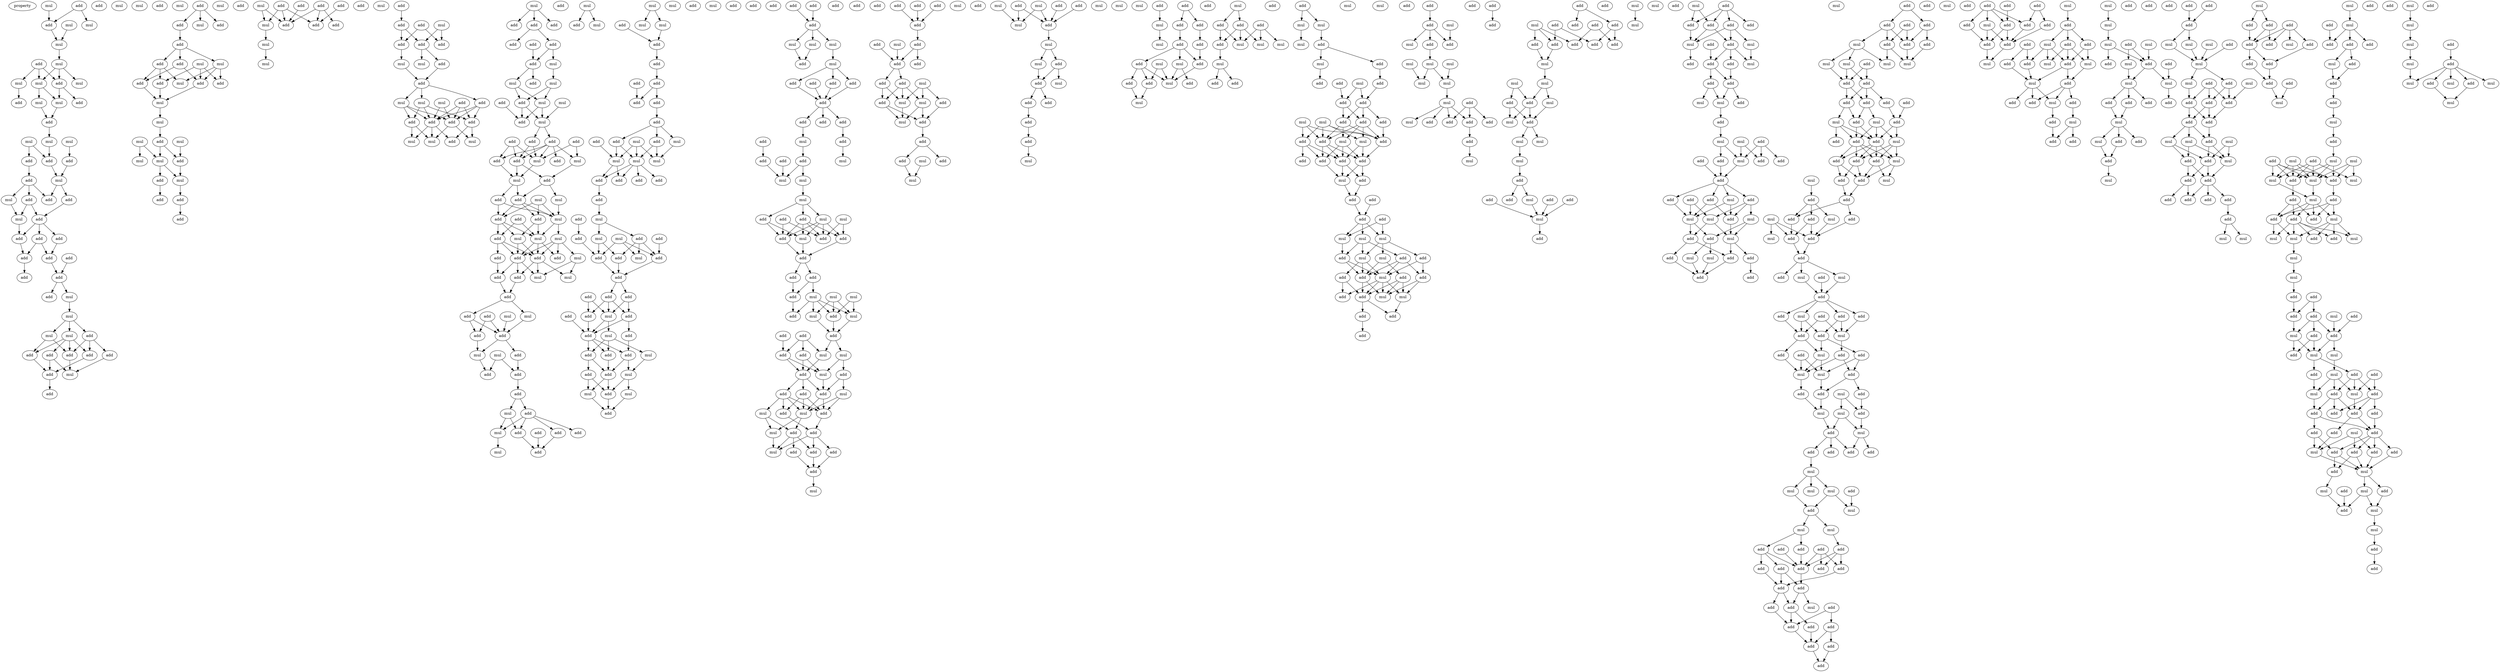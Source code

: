 digraph {
    node [fontcolor=black]
    property [mul=2,lf=1.6]
    0 [ label = add ];
    1 [ label = add ];
    2 [ label = mul ];
    3 [ label = add ];
    4 [ label = mul ];
    5 [ label = mul ];
    6 [ label = mul ];
    7 [ label = mul ];
    8 [ label = add ];
    9 [ label = mul ];
    10 [ label = mul ];
    11 [ label = add ];
    12 [ label = mul ];
    13 [ label = mul ];
    14 [ label = mul ];
    15 [ label = mul ];
    16 [ label = add ];
    17 [ label = add ];
    18 [ label = add ];
    19 [ label = mul ];
    20 [ label = mul ];
    21 [ label = mul ];
    22 [ label = add ];
    23 [ label = add ];
    24 [ label = add ];
    25 [ label = mul ];
    26 [ label = add ];
    27 [ label = add ];
    28 [ label = add ];
    29 [ label = mul ];
    30 [ label = add ];
    31 [ label = add ];
    32 [ label = mul ];
    33 [ label = add ];
    34 [ label = mul ];
    35 [ label = add ];
    36 [ label = add ];
    37 [ label = add ];
    38 [ label = add ];
    39 [ label = add ];
    40 [ label = add ];
    41 [ label = add ];
    42 [ label = add ];
    43 [ label = mul ];
    44 [ label = add ];
    45 [ label = mul ];
    46 [ label = mul ];
    47 [ label = add ];
    48 [ label = mul ];
    49 [ label = add ];
    50 [ label = add ];
    51 [ label = add ];
    52 [ label = add ];
    53 [ label = add ];
    54 [ label = mul ];
    55 [ label = add ];
    56 [ label = add ];
    57 [ label = mul ];
    58 [ label = add ];
    59 [ label = add ];
    60 [ label = mul ];
    61 [ label = mul ];
    62 [ label = add ];
    63 [ label = add ];
    64 [ label = mul ];
    65 [ label = add ];
    66 [ label = mul ];
    67 [ label = add ];
    68 [ label = add ];
    69 [ label = add ];
    70 [ label = add ];
    71 [ label = add ];
    72 [ label = mul ];
    73 [ label = mul ];
    74 [ label = mul ];
    75 [ label = mul ];
    76 [ label = add ];
    77 [ label = mul ];
    78 [ label = mul ];
    79 [ label = mul ];
    80 [ label = add ];
    81 [ label = mul ];
    82 [ label = add ];
    83 [ label = add ];
    84 [ label = add ];
    85 [ label = add ];
    86 [ label = add ];
    87 [ label = add ];
    88 [ label = add ];
    89 [ label = mul ];
    90 [ label = add ];
    91 [ label = add ];
    92 [ label = add ];
    93 [ label = add ];
    94 [ label = add ];
    95 [ label = mul ];
    96 [ label = add ];
    97 [ label = mul ];
    98 [ label = mul ];
    99 [ label = mul ];
    100 [ label = add ];
    101 [ label = add ];
    102 [ label = add ];
    103 [ label = mul ];
    104 [ label = add ];
    105 [ label = add ];
    106 [ label = add ];
    107 [ label = mul ];
    108 [ label = add ];
    109 [ label = mul ];
    110 [ label = add ];
    111 [ label = mul ];
    112 [ label = add ];
    113 [ label = add ];
    114 [ label = mul ];
    115 [ label = mul ];
    116 [ label = add ];
    117 [ label = add ];
    118 [ label = add ];
    119 [ label = add ];
    120 [ label = mul ];
    121 [ label = mul ];
    122 [ label = mul ];
    123 [ label = add ];
    124 [ label = mul ];
    125 [ label = add ];
    126 [ label = add ];
    127 [ label = add ];
    128 [ label = add ];
    129 [ label = add ];
    130 [ label = add ];
    131 [ label = add ];
    132 [ label = mul ];
    133 [ label = add ];
    134 [ label = add ];
    135 [ label = mul ];
    136 [ label = mul ];
    137 [ label = add ];
    138 [ label = mul ];
    139 [ label = mul ];
    140 [ label = add ];
    141 [ label = add ];
    142 [ label = mul ];
    143 [ label = add ];
    144 [ label = add ];
    145 [ label = add ];
    146 [ label = add ];
    147 [ label = mul ];
    148 [ label = mul ];
    149 [ label = add ];
    150 [ label = add ];
    151 [ label = add ];
    152 [ label = mul ];
    153 [ label = add ];
    154 [ label = add ];
    155 [ label = mul ];
    156 [ label = add ];
    157 [ label = mul ];
    158 [ label = add ];
    159 [ label = add ];
    160 [ label = mul ];
    161 [ label = add ];
    162 [ label = mul ];
    163 [ label = add ];
    164 [ label = mul ];
    165 [ label = mul ];
    166 [ label = add ];
    167 [ label = add ];
    168 [ label = add ];
    169 [ label = mul ];
    170 [ label = add ];
    171 [ label = add ];
    172 [ label = mul ];
    173 [ label = add ];
    174 [ label = mul ];
    175 [ label = add ];
    176 [ label = mul ];
    177 [ label = mul ];
    178 [ label = add ];
    179 [ label = add ];
    180 [ label = add ];
    181 [ label = add ];
    182 [ label = mul ];
    183 [ label = add ];
    184 [ label = mul ];
    185 [ label = mul ];
    186 [ label = add ];
    187 [ label = add ];
    188 [ label = add ];
    189 [ label = mul ];
    190 [ label = add ];
    191 [ label = mul ];
    192 [ label = add ];
    193 [ label = add ];
    194 [ label = mul ];
    195 [ label = add ];
    196 [ label = add ];
    197 [ label = add ];
    198 [ label = mul ];
    199 [ label = add ];
    200 [ label = mul ];
    201 [ label = mul ];
    202 [ label = mul ];
    203 [ label = mul ];
    204 [ label = add ];
    205 [ label = add ];
    206 [ label = add ];
    207 [ label = add ];
    208 [ label = add ];
    209 [ label = add ];
    210 [ label = add ];
    211 [ label = add ];
    212 [ label = add ];
    213 [ label = mul ];
    214 [ label = add ];
    215 [ label = add ];
    216 [ label = add ];
    217 [ label = mul ];
    218 [ label = mul ];
    219 [ label = mul ];
    220 [ label = mul ];
    221 [ label = add ];
    222 [ label = add ];
    223 [ label = add ];
    224 [ label = add ];
    225 [ label = add ];
    226 [ label = add ];
    227 [ label = mul ];
    228 [ label = mul ];
    229 [ label = mul ];
    230 [ label = add ];
    231 [ label = add ];
    232 [ label = add ];
    233 [ label = add ];
    234 [ label = add ];
    235 [ label = add ];
    236 [ label = mul ];
    237 [ label = add ];
    238 [ label = add ];
    239 [ label = mul ];
    240 [ label = add ];
    241 [ label = add ];
    242 [ label = add ];
    243 [ label = add ];
    244 [ label = mul ];
    245 [ label = add ];
    246 [ label = mul ];
    247 [ label = add ];
    248 [ label = add ];
    249 [ label = add ];
    250 [ label = mul ];
    251 [ label = add ];
    252 [ label = add ];
    253 [ label = add ];
    254 [ label = add ];
    255 [ label = mul ];
    256 [ label = add ];
    257 [ label = mul ];
    258 [ label = mul ];
    259 [ label = add ];
    260 [ label = add ];
    261 [ label = add ];
    262 [ label = add ];
    263 [ label = add ];
    264 [ label = add ];
    265 [ label = add ];
    266 [ label = add ];
    267 [ label = mul ];
    268 [ label = mul ];
    269 [ label = mul ];
    270 [ label = add ];
    271 [ label = mul ];
    272 [ label = add ];
    273 [ label = add ];
    274 [ label = add ];
    275 [ label = add ];
    276 [ label = add ];
    277 [ label = add ];
    278 [ label = add ];
    279 [ label = add ];
    280 [ label = add ];
    281 [ label = mul ];
    282 [ label = add ];
    283 [ label = add ];
    284 [ label = add ];
    285 [ label = mul ];
    286 [ label = add ];
    287 [ label = add ];
    288 [ label = add ];
    289 [ label = mul ];
    290 [ label = mul ];
    291 [ label = mul ];
    292 [ label = add ];
    293 [ label = mul ];
    294 [ label = add ];
    295 [ label = mul ];
    296 [ label = add ];
    297 [ label = add ];
    298 [ label = mul ];
    299 [ label = add ];
    300 [ label = add ];
    301 [ label = add ];
    302 [ label = add ];
    303 [ label = add ];
    304 [ label = mul ];
    305 [ label = add ];
    306 [ label = mul ];
    307 [ label = mul ];
    308 [ label = add ];
    309 [ label = add ];
    310 [ label = mul ];
    311 [ label = mul ];
    312 [ label = add ];
    313 [ label = add ];
    314 [ label = add ];
    315 [ label = mul ];
    316 [ label = add ];
    317 [ label = mul ];
    318 [ label = add ];
    319 [ label = add ];
    320 [ label = add ];
    321 [ label = mul ];
    322 [ label = add ];
    323 [ label = add ];
    324 [ label = mul ];
    325 [ label = add ];
    326 [ label = mul ];
    327 [ label = mul ];
    328 [ label = add ];
    329 [ label = add ];
    330 [ label = mul ];
    331 [ label = add ];
    332 [ label = add ];
    333 [ label = add ];
    334 [ label = add ];
    335 [ label = mul ];
    336 [ label = add ];
    337 [ label = add ];
    338 [ label = add ];
    339 [ label = mul ];
    340 [ label = add ];
    341 [ label = add ];
    342 [ label = mul ];
    343 [ label = add ];
    344 [ label = mul ];
    345 [ label = add ];
    346 [ label = add ];
    347 [ label = add ];
    348 [ label = add ];
    349 [ label = add ];
    350 [ label = mul ];
    351 [ label = add ];
    352 [ label = add ];
    353 [ label = add ];
    354 [ label = mul ];
    355 [ label = mul ];
    356 [ label = mul ];
    357 [ label = add ];
    358 [ label = add ];
    359 [ label = add ];
    360 [ label = add ];
    361 [ label = add ];
    362 [ label = mul ];
    363 [ label = mul ];
    364 [ label = mul ];
    365 [ label = add ];
    366 [ label = add ];
    367 [ label = add ];
    368 [ label = mul ];
    369 [ label = mul ];
    370 [ label = add ];
    371 [ label = mul ];
    372 [ label = mul ];
    373 [ label = add ];
    374 [ label = mul ];
    375 [ label = add ];
    376 [ label = mul ];
    377 [ label = mul ];
    378 [ label = mul ];
    379 [ label = add ];
    380 [ label = add ];
    381 [ label = add ];
    382 [ label = add ];
    383 [ label = mul ];
    384 [ label = add ];
    385 [ label = mul ];
    386 [ label = add ];
    387 [ label = mul ];
    388 [ label = add ];
    389 [ label = add ];
    390 [ label = add ];
    391 [ label = add ];
    392 [ label = add ];
    393 [ label = add ];
    394 [ label = mul ];
    395 [ label = mul ];
    396 [ label = add ];
    397 [ label = add ];
    398 [ label = mul ];
    399 [ label = add ];
    400 [ label = add ];
    401 [ label = mul ];
    402 [ label = mul ];
    403 [ label = add ];
    404 [ label = add ];
    405 [ label = add ];
    406 [ label = mul ];
    407 [ label = add ];
    408 [ label = mul ];
    409 [ label = mul ];
    410 [ label = add ];
    411 [ label = mul ];
    412 [ label = add ];
    413 [ label = add ];
    414 [ label = mul ];
    415 [ label = add ];
    416 [ label = mul ];
    417 [ label = mul ];
    418 [ label = mul ];
    419 [ label = mul ];
    420 [ label = add ];
    421 [ label = mul ];
    422 [ label = add ];
    423 [ label = mul ];
    424 [ label = add ];
    425 [ label = add ];
    426 [ label = add ];
    427 [ label = add ];
    428 [ label = add ];
    429 [ label = add ];
    430 [ label = mul ];
    431 [ label = add ];
    432 [ label = mul ];
    433 [ label = add ];
    434 [ label = add ];
    435 [ label = add ];
    436 [ label = mul ];
    437 [ label = add ];
    438 [ label = mul ];
    439 [ label = add ];
    440 [ label = add ];
    441 [ label = add ];
    442 [ label = add ];
    443 [ label = add ];
    444 [ label = mul ];
    445 [ label = add ];
    446 [ label = add ];
    447 [ label = add ];
    448 [ label = add ];
    449 [ label = mul ];
    450 [ label = add ];
    451 [ label = mul ];
    452 [ label = mul ];
    453 [ label = mul ];
    454 [ label = add ];
    455 [ label = add ];
    456 [ label = add ];
    457 [ label = mul ];
    458 [ label = add ];
    459 [ label = add ];
    460 [ label = add ];
    461 [ label = mul ];
    462 [ label = add ];
    463 [ label = add ];
    464 [ label = mul ];
    465 [ label = add ];
    466 [ label = mul ];
    467 [ label = add ];
    468 [ label = add ];
    469 [ label = add ];
    470 [ label = add ];
    471 [ label = add ];
    472 [ label = mul ];
    473 [ label = add ];
    474 [ label = add ];
    475 [ label = mul ];
    476 [ label = add ];
    477 [ label = mul ];
    478 [ label = add ];
    479 [ label = mul ];
    480 [ label = mul ];
    481 [ label = mul ];
    482 [ label = mul ];
    483 [ label = add ];
    484 [ label = add ];
    485 [ label = mul ];
    486 [ label = add ];
    487 [ label = add ];
    488 [ label = mul ];
    489 [ label = add ];
    490 [ label = add ];
    491 [ label = add ];
    492 [ label = add ];
    493 [ label = mul ];
    494 [ label = add ];
    495 [ label = mul ];
    496 [ label = add ];
    497 [ label = add ];
    498 [ label = add ];
    499 [ label = add ];
    500 [ label = add ];
    501 [ label = add ];
    502 [ label = add ];
    503 [ label = add ];
    504 [ label = mul ];
    505 [ label = add ];
    506 [ label = mul ];
    507 [ label = mul ];
    508 [ label = mul ];
    509 [ label = add ];
    510 [ label = add ];
    511 [ label = mul ];
    512 [ label = mul ];
    513 [ label = mul ];
    514 [ label = add ];
    515 [ label = mul ];
    516 [ label = mul ];
    517 [ label = mul ];
    518 [ label = add ];
    519 [ label = add ];
    520 [ label = add ];
    521 [ label = mul ];
    522 [ label = add ];
    523 [ label = add ];
    524 [ label = mul ];
    525 [ label = mul ];
    526 [ label = add ];
    527 [ label = add ];
    528 [ label = mul ];
    529 [ label = add ];
    530 [ label = add ];
    531 [ label = add ];
    532 [ label = add ];
    533 [ label = add ];
    534 [ label = mul ];
    535 [ label = add ];
    536 [ label = add ];
    537 [ label = mul ];
    538 [ label = add ];
    539 [ label = add ];
    540 [ label = add ];
    541 [ label = mul ];
    542 [ label = add ];
    543 [ label = add ];
    544 [ label = mul ];
    545 [ label = mul ];
    546 [ label = add ];
    547 [ label = mul ];
    548 [ label = add ];
    549 [ label = mul ];
    550 [ label = mul ];
    551 [ label = add ];
    552 [ label = mul ];
    553 [ label = add ];
    554 [ label = add ];
    555 [ label = add ];
    556 [ label = add ];
    557 [ label = add ];
    558 [ label = add ];
    559 [ label = add ];
    560 [ label = add ];
    561 [ label = mul ];
    562 [ label = add ];
    563 [ label = mul ];
    564 [ label = add ];
    565 [ label = mul ];
    566 [ label = mul ];
    567 [ label = add ];
    568 [ label = add ];
    569 [ label = mul ];
    570 [ label = add ];
    571 [ label = add ];
    572 [ label = mul ];
    573 [ label = mul ];
    574 [ label = add ];
    575 [ label = add ];
    576 [ label = add ];
    577 [ label = add ];
    578 [ label = add ];
    579 [ label = add ];
    580 [ label = add ];
    581 [ label = add ];
    582 [ label = add ];
    583 [ label = mul ];
    584 [ label = add ];
    585 [ label = add ];
    586 [ label = mul ];
    587 [ label = mul ];
    588 [ label = mul ];
    589 [ label = mul ];
    590 [ label = add ];
    591 [ label = add ];
    592 [ label = add ];
    593 [ label = add ];
    594 [ label = add ];
    595 [ label = add ];
    596 [ label = mul ];
    597 [ label = mul ];
    598 [ label = add ];
    599 [ label = add ];
    600 [ label = add ];
    601 [ label = add ];
    602 [ label = add ];
    603 [ label = mul ];
    604 [ label = add ];
    605 [ label = mul ];
    606 [ label = add ];
    607 [ label = add ];
    608 [ label = add ];
    609 [ label = mul ];
    610 [ label = add ];
    611 [ label = mul ];
    612 [ label = add ];
    613 [ label = add ];
    614 [ label = add ];
    615 [ label = mul ];
    616 [ label = mul ];
    617 [ label = mul ];
    618 [ label = add ];
    619 [ label = add ];
    620 [ label = add ];
    621 [ label = add ];
    622 [ label = mul ];
    623 [ label = add ];
    624 [ label = add ];
    625 [ label = add ];
    626 [ label = mul ];
    627 [ label = add ];
    628 [ label = mul ];
    629 [ label = add ];
    630 [ label = add ];
    631 [ label = add ];
    632 [ label = add ];
    633 [ label = mul ];
    634 [ label = add ];
    635 [ label = mul ];
    636 [ label = add ];
    637 [ label = add ];
    638 [ label = add ];
    639 [ label = add ];
    640 [ label = add ];
    641 [ label = add ];
    642 [ label = mul ];
    643 [ label = mul ];
    644 [ label = mul ];
    645 [ label = add ];
    646 [ label = mul ];
    647 [ label = add ];
    648 [ label = add ];
    649 [ label = add ];
    650 [ label = mul ];
    651 [ label = mul ];
    652 [ label = add ];
    653 [ label = add ];
    654 [ label = mul ];
    655 [ label = add ];
    656 [ label = add ];
    657 [ label = add ];
    658 [ label = add ];
    659 [ label = mul ];
    660 [ label = mul ];
    661 [ label = mul ];
    662 [ label = mul ];
    663 [ label = add ];
    664 [ label = add ];
    665 [ label = mul ];
    666 [ label = add ];
    667 [ label = mul ];
    668 [ label = mul ];
    669 [ label = add ];
    670 [ label = add ];
    671 [ label = add ];
    672 [ label = add ];
    673 [ label = add ];
    674 [ label = add ];
    675 [ label = add ];
    676 [ label = add ];
    677 [ label = add ];
    678 [ label = add ];
    679 [ label = add ];
    680 [ label = add ];
    681 [ label = add ];
    682 [ label = mul ];
    683 [ label = add ];
    684 [ label = add ];
    685 [ label = add ];
    686 [ label = add ];
    687 [ label = add ];
    688 [ label = add ];
    689 [ label = add ];
    690 [ label = add ];
    691 [ label = add ];
    692 [ label = add ];
    693 [ label = add ];
    694 [ label = add ];
    695 [ label = add ];
    696 [ label = mul ];
    697 [ label = add ];
    698 [ label = add ];
    699 [ label = add ];
    700 [ label = add ];
    701 [ label = mul ];
    702 [ label = add ];
    703 [ label = mul ];
    704 [ label = add ];
    705 [ label = add ];
    706 [ label = add ];
    707 [ label = mul ];
    708 [ label = add ];
    709 [ label = add ];
    710 [ label = add ];
    711 [ label = mul ];
    712 [ label = mul ];
    713 [ label = mul ];
    714 [ label = add ];
    715 [ label = mul ];
    716 [ label = add ];
    717 [ label = add ];
    718 [ label = add ];
    719 [ label = add ];
    720 [ label = mul ];
    721 [ label = add ];
    722 [ label = add ];
    723 [ label = mul ];
    724 [ label = add ];
    725 [ label = mul ];
    726 [ label = mul ];
    727 [ label = mul ];
    728 [ label = add ];
    729 [ label = add ];
    730 [ label = add ];
    731 [ label = add ];
    732 [ label = mul ];
    733 [ label = mul ];
    734 [ label = mul ];
    735 [ label = add ];
    736 [ label = add ];
    737 [ label = add ];
    738 [ label = add ];
    739 [ label = mul ];
    740 [ label = add ];
    741 [ label = add ];
    742 [ label = mul ];
    743 [ label = add ];
    744 [ label = add ];
    745 [ label = add ];
    746 [ label = add ];
    747 [ label = add ];
    748 [ label = mul ];
    749 [ label = add ];
    750 [ label = mul ];
    751 [ label = mul ];
    752 [ label = mul ];
    753 [ label = add ];
    754 [ label = mul ];
    755 [ label = mul ];
    756 [ label = add ];
    757 [ label = mul ];
    758 [ label = add ];
    759 [ label = add ];
    760 [ label = add ];
    761 [ label = add ];
    762 [ label = add ];
    763 [ label = add ];
    764 [ label = mul ];
    765 [ label = mul ];
    766 [ label = mul ];
    767 [ label = add ];
    768 [ label = add ];
    769 [ label = mul ];
    770 [ label = add ];
    771 [ label = add ];
    772 [ label = add ];
    773 [ label = add ];
    774 [ label = add ];
    775 [ label = add ];
    776 [ label = add ];
    777 [ label = add ];
    778 [ label = mul ];
    779 [ label = mul ];
    780 [ label = mul ];
    781 [ label = add ];
    782 [ label = add ];
    783 [ label = add ];
    784 [ label = mul ];
    785 [ label = add ];
    786 [ label = add ];
    787 [ label = add ];
    788 [ label = add ];
    789 [ label = add ];
    790 [ label = add ];
    791 [ label = add ];
    792 [ label = mul ];
    793 [ label = mul ];
    794 [ label = mul ];
    795 [ label = add ];
    796 [ label = add ];
    797 [ label = add ];
    798 [ label = add ];
    799 [ label = mul ];
    800 [ label = add ];
    801 [ label = add ];
    802 [ label = add ];
    803 [ label = add ];
    804 [ label = mul ];
    805 [ label = add ];
    806 [ label = add ];
    807 [ label = mul ];
    808 [ label = mul ];
    809 [ label = add ];
    810 [ label = mul ];
    811 [ label = add ];
    812 [ label = mul ];
    813 [ label = mul ];
    814 [ label = mul ];
    815 [ label = add ];
    816 [ label = add ];
    817 [ label = add ];
    818 [ label = add ];
    819 [ label = mul ];
    820 [ label = add ];
    821 [ label = add ];
    822 [ label = mul ];
    823 [ label = add ];
    824 [ label = add ];
    825 [ label = mul ];
    826 [ label = mul ];
    827 [ label = add ];
    828 [ label = mul ];
    829 [ label = mul ];
    830 [ label = mul ];
    831 [ label = add ];
    832 [ label = add ];
    833 [ label = add ];
    834 [ label = add ];
    835 [ label = mul ];
    836 [ label = add ];
    837 [ label = mul ];
    838 [ label = add ];
    839 [ label = add ];
    840 [ label = add ];
    841 [ label = mul ];
    842 [ label = mul ];
    843 [ label = add ];
    844 [ label = mul ];
    845 [ label = add ];
    846 [ label = add ];
    847 [ label = mul ];
    848 [ label = add ];
    849 [ label = add ];
    850 [ label = mul ];
    851 [ label = add ];
    852 [ label = add ];
    853 [ label = add ];
    854 [ label = add ];
    855 [ label = add ];
    856 [ label = add ];
    857 [ label = mul ];
    858 [ label = add ];
    859 [ label = add ];
    860 [ label = add ];
    861 [ label = add ];
    862 [ label = add ];
    863 [ label = mul ];
    864 [ label = add ];
    865 [ label = mul ];
    866 [ label = mul ];
    867 [ label = add ];
    868 [ label = mul ];
    869 [ label = add ];
    870 [ label = mul ];
    871 [ label = add ];
    872 [ label = mul ];
    873 [ label = mul ];
    874 [ label = add ];
    875 [ label = mul ];
    876 [ label = add ];
    877 [ label = add ];
    878 [ label = mul ];
    879 [ label = add ];
    880 [ label = mul ];
    881 [ label = add ];
    882 [ label = add ];
    883 [ label = mul ];
    884 [ label = mul ];
    885 [ label = add ];
    886 [ label = mul ];
    887 [ label = mul ];
    0 -> 3 [ name = 0 ];
    0 -> 5 [ name = 1 ];
    2 -> 3 [ name = 2 ];
    3 -> 6 [ name = 3 ];
    4 -> 6 [ name = 4 ];
    6 -> 7 [ name = 5 ];
    7 -> 11 [ name = 6 ];
    7 -> 12 [ name = 7 ];
    7 -> 13 [ name = 8 ];
    8 -> 9 [ name = 9 ];
    8 -> 11 [ name = 10 ];
    8 -> 12 [ name = 11 ];
    9 -> 17 [ name = 12 ];
    11 -> 15 [ name = 13 ];
    11 -> 16 [ name = 14 ];
    12 -> 14 [ name = 15 ];
    12 -> 15 [ name = 16 ];
    14 -> 18 [ name = 17 ];
    15 -> 18 [ name = 18 ];
    18 -> 21 [ name = 19 ];
    19 -> 22 [ name = 20 ];
    19 -> 24 [ name = 21 ];
    20 -> 23 [ name = 22 ];
    21 -> 22 [ name = 23 ];
    22 -> 25 [ name = 24 ];
    23 -> 25 [ name = 25 ];
    24 -> 26 [ name = 26 ];
    25 -> 27 [ name = 27 ];
    25 -> 28 [ name = 28 ];
    26 -> 28 [ name = 29 ];
    26 -> 29 [ name = 30 ];
    26 -> 30 [ name = 31 ];
    27 -> 31 [ name = 32 ];
    29 -> 32 [ name = 33 ];
    30 -> 31 [ name = 34 ];
    30 -> 32 [ name = 35 ];
    31 -> 33 [ name = 36 ];
    31 -> 35 [ name = 37 ];
    31 -> 36 [ name = 38 ];
    32 -> 33 [ name = 39 ];
    33 -> 37 [ name = 40 ];
    35 -> 38 [ name = 41 ];
    36 -> 37 [ name = 42 ];
    36 -> 38 [ name = 43 ];
    37 -> 40 [ name = 44 ];
    38 -> 41 [ name = 45 ];
    39 -> 41 [ name = 46 ];
    41 -> 42 [ name = 47 ];
    41 -> 43 [ name = 48 ];
    43 -> 45 [ name = 49 ];
    45 -> 46 [ name = 50 ];
    45 -> 47 [ name = 51 ];
    45 -> 48 [ name = 52 ];
    46 -> 49 [ name = 53 ];
    46 -> 51 [ name = 54 ];
    47 -> 50 [ name = 55 ];
    47 -> 51 [ name = 56 ];
    47 -> 53 [ name = 57 ];
    48 -> 49 [ name = 58 ];
    48 -> 50 [ name = 59 ];
    48 -> 51 [ name = 60 ];
    48 -> 52 [ name = 61 ];
    49 -> 55 [ name = 62 ];
    50 -> 55 [ name = 63 ];
    51 -> 54 [ name = 64 ];
    52 -> 54 [ name = 65 ];
    52 -> 55 [ name = 66 ];
    53 -> 54 [ name = 67 ];
    55 -> 56 [ name = 68 ];
    58 -> 59 [ name = 69 ];
    58 -> 61 [ name = 70 ];
    58 -> 62 [ name = 71 ];
    59 -> 63 [ name = 72 ];
    63 -> 64 [ name = 73 ];
    63 -> 65 [ name = 74 ];
    63 -> 67 [ name = 75 ];
    64 -> 68 [ name = 76 ];
    64 -> 69 [ name = 77 ];
    64 -> 72 [ name = 78 ];
    65 -> 68 [ name = 79 ];
    65 -> 70 [ name = 80 ];
    66 -> 68 [ name = 81 ];
    66 -> 69 [ name = 82 ];
    66 -> 71 [ name = 83 ];
    67 -> 70 [ name = 84 ];
    67 -> 71 [ name = 85 ];
    67 -> 72 [ name = 86 ];
    68 -> 73 [ name = 87 ];
    70 -> 73 [ name = 88 ];
    71 -> 73 [ name = 89 ];
    73 -> 74 [ name = 90 ];
    74 -> 76 [ name = 91 ];
    75 -> 80 [ name = 92 ];
    76 -> 79 [ name = 93 ];
    76 -> 80 [ name = 94 ];
    77 -> 78 [ name = 95 ];
    77 -> 79 [ name = 96 ];
    79 -> 81 [ name = 97 ];
    79 -> 82 [ name = 98 ];
    80 -> 81 [ name = 99 ];
    81 -> 85 [ name = 100 ];
    82 -> 84 [ name = 101 ];
    85 -> 86 [ name = 102 ];
    87 -> 93 [ name = 103 ];
    87 -> 94 [ name = 104 ];
    87 -> 96 [ name = 105 ];
    88 -> 93 [ name = 106 ];
    88 -> 95 [ name = 107 ];
    88 -> 96 [ name = 108 ];
    89 -> 95 [ name = 109 ];
    89 -> 96 [ name = 110 ];
    90 -> 96 [ name = 111 ];
    91 -> 93 [ name = 112 ];
    95 -> 97 [ name = 113 ];
    97 -> 99 [ name = 114 ];
    100 -> 102 [ name = 115 ];
    101 -> 105 [ name = 116 ];
    101 -> 106 [ name = 117 ];
    102 -> 104 [ name = 118 ];
    102 -> 106 [ name = 119 ];
    103 -> 104 [ name = 120 ];
    103 -> 105 [ name = 121 ];
    104 -> 107 [ name = 122 ];
    104 -> 108 [ name = 123 ];
    106 -> 109 [ name = 124 ];
    108 -> 110 [ name = 125 ];
    109 -> 110 [ name = 126 ];
    110 -> 111 [ name = 127 ];
    110 -> 112 [ name = 128 ];
    110 -> 114 [ name = 129 ];
    111 -> 116 [ name = 130 ];
    111 -> 118 [ name = 131 ];
    111 -> 119 [ name = 132 ];
    112 -> 117 [ name = 133 ];
    112 -> 118 [ name = 134 ];
    112 -> 119 [ name = 135 ];
    113 -> 117 [ name = 136 ];
    113 -> 118 [ name = 137 ];
    113 -> 119 [ name = 138 ];
    114 -> 116 [ name = 139 ];
    114 -> 117 [ name = 140 ];
    114 -> 119 [ name = 141 ];
    115 -> 117 [ name = 142 ];
    115 -> 119 [ name = 143 ];
    116 -> 121 [ name = 144 ];
    116 -> 122 [ name = 145 ];
    117 -> 120 [ name = 146 ];
    117 -> 121 [ name = 147 ];
    118 -> 120 [ name = 148 ];
    118 -> 123 [ name = 149 ];
    119 -> 121 [ name = 150 ];
    119 -> 122 [ name = 151 ];
    119 -> 123 [ name = 152 ];
    124 -> 125 [ name = 153 ];
    124 -> 126 [ name = 154 ];
    124 -> 127 [ name = 155 ];
    126 -> 129 [ name = 156 ];
    126 -> 130 [ name = 157 ];
    129 -> 132 [ name = 158 ];
    129 -> 133 [ name = 159 ];
    131 -> 133 [ name = 160 ];
    132 -> 135 [ name = 161 ];
    133 -> 134 [ name = 162 ];
    133 -> 136 [ name = 163 ];
    135 -> 137 [ name = 164 ];
    135 -> 138 [ name = 165 ];
    136 -> 137 [ name = 166 ];
    136 -> 138 [ name = 167 ];
    137 -> 141 [ name = 168 ];
    137 -> 142 [ name = 169 ];
    138 -> 141 [ name = 170 ];
    138 -> 142 [ name = 171 ];
    139 -> 142 [ name = 172 ];
    140 -> 141 [ name = 173 ];
    142 -> 143 [ name = 174 ];
    142 -> 146 [ name = 175 ];
    143 -> 147 [ name = 176 ];
    143 -> 148 [ name = 177 ];
    143 -> 149 [ name = 178 ];
    143 -> 150 [ name = 179 ];
    143 -> 151 [ name = 180 ];
    144 -> 147 [ name = 181 ];
    144 -> 148 [ name = 182 ];
    145 -> 148 [ name = 183 ];
    145 -> 150 [ name = 184 ];
    145 -> 151 [ name = 185 ];
    146 -> 148 [ name = 186 ];
    146 -> 151 [ name = 187 ];
    147 -> 153 [ name = 188 ];
    148 -> 152 [ name = 189 ];
    150 -> 152 [ name = 190 ];
    151 -> 152 [ name = 191 ];
    151 -> 153 [ name = 192 ];
    152 -> 154 [ name = 193 ];
    152 -> 156 [ name = 194 ];
    153 -> 155 [ name = 195 ];
    153 -> 156 [ name = 196 ];
    154 -> 160 [ name = 197 ];
    154 -> 161 [ name = 198 ];
    155 -> 160 [ name = 199 ];
    156 -> 159 [ name = 200 ];
    156 -> 160 [ name = 201 ];
    156 -> 161 [ name = 202 ];
    157 -> 159 [ name = 203 ];
    157 -> 160 [ name = 204 ];
    157 -> 161 [ name = 205 ];
    158 -> 163 [ name = 206 ];
    158 -> 165 [ name = 207 ];
    159 -> 164 [ name = 208 ];
    159 -> 165 [ name = 209 ];
    160 -> 162 [ name = 210 ];
    160 -> 165 [ name = 211 ];
    161 -> 163 [ name = 212 ];
    161 -> 164 [ name = 213 ];
    161 -> 165 [ name = 214 ];
    162 -> 166 [ name = 215 ];
    162 -> 168 [ name = 216 ];
    162 -> 169 [ name = 217 ];
    162 -> 170 [ name = 218 ];
    163 -> 167 [ name = 219 ];
    163 -> 168 [ name = 220 ];
    163 -> 170 [ name = 221 ];
    164 -> 168 [ name = 222 ];
    164 -> 170 [ name = 223 ];
    165 -> 166 [ name = 224 ];
    165 -> 168 [ name = 225 ];
    165 -> 170 [ name = 226 ];
    167 -> 173 [ name = 227 ];
    168 -> 171 [ name = 228 ];
    168 -> 173 [ name = 229 ];
    168 -> 174 [ name = 230 ];
    169 -> 172 [ name = 231 ];
    169 -> 174 [ name = 232 ];
    170 -> 171 [ name = 233 ];
    170 -> 172 [ name = 234 ];
    170 -> 174 [ name = 235 ];
    171 -> 175 [ name = 236 ];
    173 -> 175 [ name = 237 ];
    175 -> 177 [ name = 238 ];
    175 -> 178 [ name = 239 ];
    176 -> 181 [ name = 240 ];
    177 -> 181 [ name = 241 ];
    178 -> 180 [ name = 242 ];
    178 -> 181 [ name = 243 ];
    179 -> 180 [ name = 244 ];
    179 -> 181 [ name = 245 ];
    180 -> 182 [ name = 246 ];
    181 -> 182 [ name = 247 ];
    181 -> 183 [ name = 248 ];
    182 -> 188 [ name = 249 ];
    183 -> 187 [ name = 250 ];
    184 -> 187 [ name = 251 ];
    184 -> 188 [ name = 252 ];
    185 -> 186 [ name = 253 ];
    185 -> 189 [ name = 254 ];
    187 -> 190 [ name = 255 ];
    190 -> 191 [ name = 256 ];
    190 -> 192 [ name = 257 ];
    191 -> 193 [ name = 258 ];
    191 -> 194 [ name = 259 ];
    192 -> 193 [ name = 260 ];
    192 -> 194 [ name = 261 ];
    192 -> 195 [ name = 262 ];
    192 -> 196 [ name = 263 ];
    193 -> 199 [ name = 264 ];
    194 -> 198 [ name = 265 ];
    196 -> 199 [ name = 266 ];
    197 -> 199 [ name = 267 ];
    200 -> 202 [ name = 268 ];
    200 -> 203 [ name = 269 ];
    202 -> 206 [ name = 270 ];
    204 -> 206 [ name = 271 ];
    206 -> 207 [ name = 272 ];
    207 -> 208 [ name = 273 ];
    208 -> 210 [ name = 274 ];
    208 -> 211 [ name = 275 ];
    209 -> 210 [ name = 276 ];
    211 -> 212 [ name = 277 ];
    212 -> 214 [ name = 278 ];
    212 -> 216 [ name = 279 ];
    212 -> 217 [ name = 280 ];
    213 -> 218 [ name = 281 ];
    213 -> 219 [ name = 282 ];
    213 -> 220 [ name = 283 ];
    214 -> 218 [ name = 284 ];
    214 -> 220 [ name = 285 ];
    215 -> 219 [ name = 286 ];
    216 -> 218 [ name = 287 ];
    216 -> 219 [ name = 288 ];
    217 -> 220 [ name = 289 ];
    218 -> 221 [ name = 290 ];
    218 -> 222 [ name = 291 ];
    218 -> 223 [ name = 292 ];
    218 -> 224 [ name = 293 ];
    219 -> 221 [ name = 294 ];
    219 -> 224 [ name = 295 ];
    221 -> 225 [ name = 296 ];
    225 -> 227 [ name = 297 ];
    226 -> 230 [ name = 298 ];
    227 -> 228 [ name = 299 ];
    227 -> 231 [ name = 300 ];
    228 -> 233 [ name = 301 ];
    228 -> 235 [ name = 302 ];
    229 -> 234 [ name = 303 ];
    229 -> 235 [ name = 304 ];
    229 -> 236 [ name = 305 ];
    230 -> 235 [ name = 306 ];
    231 -> 233 [ name = 307 ];
    231 -> 234 [ name = 308 ];
    231 -> 236 [ name = 309 ];
    232 -> 234 [ name = 310 ];
    233 -> 237 [ name = 311 ];
    234 -> 237 [ name = 312 ];
    235 -> 237 [ name = 313 ];
    237 -> 240 [ name = 314 ];
    237 -> 241 [ name = 315 ];
    238 -> 243 [ name = 316 ];
    238 -> 244 [ name = 317 ];
    240 -> 244 [ name = 318 ];
    240 -> 245 [ name = 319 ];
    241 -> 243 [ name = 320 ];
    241 -> 244 [ name = 321 ];
    241 -> 245 [ name = 322 ];
    242 -> 247 [ name = 323 ];
    243 -> 247 [ name = 324 ];
    244 -> 246 [ name = 325 ];
    244 -> 247 [ name = 326 ];
    245 -> 247 [ name = 327 ];
    245 -> 248 [ name = 328 ];
    246 -> 250 [ name = 329 ];
    246 -> 252 [ name = 330 ];
    246 -> 253 [ name = 331 ];
    247 -> 251 [ name = 332 ];
    247 -> 252 [ name = 333 ];
    247 -> 253 [ name = 334 ];
    248 -> 251 [ name = 335 ];
    250 -> 255 [ name = 336 ];
    251 -> 255 [ name = 337 ];
    251 -> 256 [ name = 338 ];
    252 -> 256 [ name = 339 ];
    253 -> 254 [ name = 340 ];
    253 -> 256 [ name = 341 ];
    254 -> 258 [ name = 342 ];
    254 -> 259 [ name = 343 ];
    255 -> 257 [ name = 344 ];
    255 -> 259 [ name = 345 ];
    256 -> 258 [ name = 346 ];
    256 -> 259 [ name = 347 ];
    257 -> 260 [ name = 348 ];
    258 -> 260 [ name = 349 ];
    259 -> 260 [ name = 350 ];
    263 -> 266 [ name = 351 ];
    265 -> 266 [ name = 352 ];
    266 -> 267 [ name = 353 ];
    266 -> 268 [ name = 354 ];
    266 -> 269 [ name = 355 ];
    267 -> 270 [ name = 356 ];
    268 -> 270 [ name = 357 ];
    269 -> 271 [ name = 358 ];
    271 -> 272 [ name = 359 ];
    271 -> 275 [ name = 360 ];
    271 -> 276 [ name = 361 ];
    272 -> 277 [ name = 362 ];
    273 -> 277 [ name = 363 ];
    275 -> 277 [ name = 364 ];
    276 -> 277 [ name = 365 ];
    277 -> 278 [ name = 366 ];
    277 -> 279 [ name = 367 ];
    277 -> 280 [ name = 368 ];
    278 -> 281 [ name = 369 ];
    280 -> 282 [ name = 370 ];
    281 -> 284 [ name = 371 ];
    282 -> 285 [ name = 372 ];
    283 -> 287 [ name = 373 ];
    284 -> 289 [ name = 374 ];
    284 -> 290 [ name = 375 ];
    286 -> 289 [ name = 376 ];
    287 -> 289 [ name = 377 ];
    290 -> 291 [ name = 378 ];
    291 -> 292 [ name = 379 ];
    291 -> 295 [ name = 380 ];
    291 -> 296 [ name = 381 ];
    292 -> 297 [ name = 382 ];
    292 -> 298 [ name = 383 ];
    292 -> 299 [ name = 384 ];
    292 -> 300 [ name = 385 ];
    293 -> 297 [ name = 386 ];
    293 -> 300 [ name = 387 ];
    294 -> 297 [ name = 388 ];
    294 -> 299 [ name = 389 ];
    295 -> 297 [ name = 390 ];
    295 -> 298 [ name = 391 ];
    295 -> 299 [ name = 392 ];
    295 -> 300 [ name = 393 ];
    296 -> 298 [ name = 394 ];
    296 -> 299 [ name = 395 ];
    298 -> 301 [ name = 396 ];
    299 -> 301 [ name = 397 ];
    300 -> 301 [ name = 398 ];
    301 -> 302 [ name = 399 ];
    301 -> 303 [ name = 400 ];
    302 -> 305 [ name = 401 ];
    302 -> 306 [ name = 402 ];
    303 -> 305 [ name = 403 ];
    304 -> 308 [ name = 404 ];
    304 -> 310 [ name = 405 ];
    304 -> 311 [ name = 406 ];
    305 -> 309 [ name = 407 ];
    306 -> 308 [ name = 408 ];
    306 -> 309 [ name = 409 ];
    306 -> 310 [ name = 410 ];
    306 -> 311 [ name = 411 ];
    307 -> 308 [ name = 412 ];
    307 -> 311 [ name = 413 ];
    308 -> 314 [ name = 414 ];
    310 -> 314 [ name = 415 ];
    311 -> 314 [ name = 416 ];
    312 -> 315 [ name = 417 ];
    312 -> 316 [ name = 418 ];
    312 -> 318 [ name = 419 ];
    313 -> 318 [ name = 420 ];
    314 -> 315 [ name = 421 ];
    314 -> 317 [ name = 422 ];
    315 -> 320 [ name = 423 ];
    316 -> 320 [ name = 424 ];
    316 -> 321 [ name = 425 ];
    317 -> 319 [ name = 426 ];
    317 -> 321 [ name = 427 ];
    318 -> 320 [ name = 428 ];
    318 -> 321 [ name = 429 ];
    319 -> 323 [ name = 430 ];
    319 -> 324 [ name = 431 ];
    320 -> 322 [ name = 432 ];
    320 -> 323 [ name = 433 ];
    320 -> 325 [ name = 434 ];
    321 -> 323 [ name = 435 ];
    322 -> 326 [ name = 436 ];
    322 -> 328 [ name = 437 ];
    322 -> 329 [ name = 438 ];
    323 -> 326 [ name = 439 ];
    323 -> 328 [ name = 440 ];
    324 -> 326 [ name = 441 ];
    324 -> 328 [ name = 442 ];
    325 -> 326 [ name = 443 ];
    325 -> 327 [ name = 444 ];
    325 -> 328 [ name = 445 ];
    325 -> 329 [ name = 446 ];
    326 -> 330 [ name = 447 ];
    326 -> 331 [ name = 448 ];
    327 -> 330 [ name = 449 ];
    327 -> 331 [ name = 450 ];
    328 -> 332 [ name = 451 ];
    329 -> 332 [ name = 452 ];
    330 -> 335 [ name = 453 ];
    331 -> 333 [ name = 454 ];
    331 -> 334 [ name = 455 ];
    331 -> 335 [ name = 456 ];
    332 -> 334 [ name = 457 ];
    332 -> 335 [ name = 458 ];
    332 -> 336 [ name = 459 ];
    333 -> 337 [ name = 460 ];
    334 -> 337 [ name = 461 ];
    336 -> 337 [ name = 462 ];
    337 -> 342 [ name = 463 ];
    338 -> 343 [ name = 464 ];
    340 -> 343 [ name = 465 ];
    341 -> 343 [ name = 466 ];
    343 -> 345 [ name = 467 ];
    344 -> 347 [ name = 468 ];
    345 -> 347 [ name = 469 ];
    345 -> 348 [ name = 470 ];
    346 -> 347 [ name = 471 ];
    347 -> 349 [ name = 472 ];
    347 -> 351 [ name = 473 ];
    349 -> 352 [ name = 474 ];
    349 -> 355 [ name = 475 ];
    350 -> 353 [ name = 476 ];
    350 -> 354 [ name = 477 ];
    350 -> 355 [ name = 478 ];
    351 -> 352 [ name = 479 ];
    351 -> 354 [ name = 480 ];
    351 -> 355 [ name = 481 ];
    352 -> 356 [ name = 482 ];
    352 -> 357 [ name = 483 ];
    353 -> 357 [ name = 484 ];
    354 -> 356 [ name = 485 ];
    354 -> 357 [ name = 486 ];
    355 -> 356 [ name = 487 ];
    357 -> 359 [ name = 488 ];
    359 -> 360 [ name = 489 ];
    359 -> 361 [ name = 490 ];
    360 -> 363 [ name = 491 ];
    362 -> 363 [ name = 492 ];
    364 -> 369 [ name = 493 ];
    364 -> 370 [ name = 494 ];
    365 -> 370 [ name = 495 ];
    366 -> 370 [ name = 496 ];
    367 -> 369 [ name = 497 ];
    367 -> 370 [ name = 498 ];
    368 -> 369 [ name = 499 ];
    370 -> 371 [ name = 500 ];
    371 -> 372 [ name = 501 ];
    371 -> 373 [ name = 502 ];
    372 -> 375 [ name = 503 ];
    373 -> 375 [ name = 504 ];
    373 -> 376 [ name = 505 ];
    375 -> 379 [ name = 506 ];
    375 -> 380 [ name = 507 ];
    379 -> 381 [ name = 508 ];
    381 -> 382 [ name = 509 ];
    382 -> 383 [ name = 510 ];
    384 -> 385 [ name = 511 ];
    385 -> 387 [ name = 512 ];
    386 -> 389 [ name = 513 ];
    386 -> 390 [ name = 514 ];
    389 -> 391 [ name = 515 ];
    390 -> 392 [ name = 516 ];
    391 -> 393 [ name = 517 ];
    391 -> 394 [ name = 518 ];
    391 -> 396 [ name = 519 ];
    392 -> 396 [ name = 520 ];
    393 -> 397 [ name = 521 ];
    393 -> 398 [ name = 522 ];
    393 -> 399 [ name = 523 ];
    394 -> 398 [ name = 524 ];
    394 -> 400 [ name = 525 ];
    395 -> 398 [ name = 526 ];
    395 -> 399 [ name = 527 ];
    396 -> 398 [ name = 528 ];
    397 -> 401 [ name = 529 ];
    399 -> 401 [ name = 530 ];
    402 -> 403 [ name = 531 ];
    402 -> 404 [ name = 532 ];
    403 -> 407 [ name = 533 ];
    403 -> 408 [ name = 534 ];
    403 -> 409 [ name = 535 ];
    404 -> 407 [ name = 536 ];
    404 -> 409 [ name = 537 ];
    405 -> 406 [ name = 538 ];
    405 -> 408 [ name = 539 ];
    405 -> 409 [ name = 540 ];
    407 -> 411 [ name = 541 ];
    411 -> 413 [ name = 542 ];
    411 -> 415 [ name = 543 ];
    412 -> 417 [ name = 544 ];
    412 -> 418 [ name = 545 ];
    417 -> 419 [ name = 546 ];
    418 -> 420 [ name = 547 ];
    420 -> 421 [ name = 548 ];
    420 -> 422 [ name = 549 ];
    421 -> 426 [ name = 550 ];
    422 -> 425 [ name = 551 ];
    423 -> 427 [ name = 552 ];
    423 -> 428 [ name = 553 ];
    424 -> 427 [ name = 554 ];
    425 -> 428 [ name = 555 ];
    427 -> 431 [ name = 556 ];
    427 -> 433 [ name = 557 ];
    428 -> 429 [ name = 558 ];
    428 -> 431 [ name = 559 ];
    428 -> 433 [ name = 560 ];
    429 -> 434 [ name = 561 ];
    430 -> 434 [ name = 562 ];
    430 -> 435 [ name = 563 ];
    430 -> 436 [ name = 564 ];
    430 -> 437 [ name = 565 ];
    431 -> 434 [ name = 566 ];
    431 -> 437 [ name = 567 ];
    431 -> 438 [ name = 568 ];
    432 -> 434 [ name = 569 ];
    432 -> 435 [ name = 570 ];
    432 -> 437 [ name = 571 ];
    433 -> 434 [ name = 572 ];
    433 -> 436 [ name = 573 ];
    433 -> 437 [ name = 574 ];
    433 -> 438 [ name = 575 ];
    434 -> 442 [ name = 576 ];
    435 -> 439 [ name = 577 ];
    435 -> 440 [ name = 578 ];
    435 -> 441 [ name = 579 ];
    436 -> 439 [ name = 580 ];
    436 -> 442 [ name = 581 ];
    437 -> 439 [ name = 582 ];
    437 -> 441 [ name = 583 ];
    437 -> 442 [ name = 584 ];
    438 -> 439 [ name = 585 ];
    438 -> 441 [ name = 586 ];
    438 -> 442 [ name = 587 ];
    439 -> 443 [ name = 588 ];
    439 -> 444 [ name = 589 ];
    441 -> 444 [ name = 590 ];
    442 -> 443 [ name = 591 ];
    442 -> 444 [ name = 592 ];
    443 -> 445 [ name = 593 ];
    444 -> 445 [ name = 594 ];
    445 -> 448 [ name = 595 ];
    446 -> 448 [ name = 596 ];
    447 -> 449 [ name = 597 ];
    447 -> 452 [ name = 598 ];
    448 -> 449 [ name = 599 ];
    448 -> 451 [ name = 600 ];
    448 -> 452 [ name = 601 ];
    449 -> 453 [ name = 602 ];
    449 -> 454 [ name = 603 ];
    449 -> 457 [ name = 604 ];
    451 -> 455 [ name = 605 ];
    451 -> 456 [ name = 606 ];
    451 -> 457 [ name = 607 ];
    452 -> 456 [ name = 608 ];
    453 -> 458 [ name = 609 ];
    453 -> 462 [ name = 610 ];
    454 -> 459 [ name = 611 ];
    454 -> 461 [ name = 612 ];
    455 -> 459 [ name = 613 ];
    455 -> 461 [ name = 614 ];
    455 -> 462 [ name = 615 ];
    456 -> 461 [ name = 616 ];
    456 -> 462 [ name = 617 ];
    457 -> 460 [ name = 618 ];
    457 -> 461 [ name = 619 ];
    457 -> 462 [ name = 620 ];
    458 -> 464 [ name = 621 ];
    458 -> 465 [ name = 622 ];
    458 -> 466 [ name = 623 ];
    459 -> 464 [ name = 624 ];
    459 -> 466 [ name = 625 ];
    460 -> 463 [ name = 626 ];
    460 -> 465 [ name = 627 ];
    461 -> 463 [ name = 628 ];
    461 -> 464 [ name = 629 ];
    461 -> 465 [ name = 630 ];
    461 -> 466 [ name = 631 ];
    462 -> 464 [ name = 632 ];
    462 -> 465 [ name = 633 ];
    465 -> 467 [ name = 634 ];
    465 -> 468 [ name = 635 ];
    466 -> 467 [ name = 636 ];
    468 -> 469 [ name = 637 ];
    470 -> 473 [ name = 638 ];
    472 -> 476 [ name = 639 ];
    473 -> 474 [ name = 640 ];
    473 -> 475 [ name = 641 ];
    473 -> 476 [ name = 642 ];
    474 -> 479 [ name = 643 ];
    477 -> 482 [ name = 644 ];
    478 -> 483 [ name = 645 ];
    479 -> 481 [ name = 646 ];
    479 -> 482 [ name = 647 ];
    480 -> 481 [ name = 648 ];
    482 -> 485 [ name = 649 ];
    484 -> 487 [ name = 650 ];
    484 -> 489 [ name = 651 ];
    484 -> 490 [ name = 652 ];
    485 -> 486 [ name = 653 ];
    485 -> 487 [ name = 654 ];
    485 -> 488 [ name = 655 ];
    485 -> 489 [ name = 656 ];
    487 -> 491 [ name = 657 ];
    491 -> 493 [ name = 658 ];
    492 -> 494 [ name = 659 ];
    492 -> 497 [ name = 660 ];
    494 -> 499 [ name = 661 ];
    494 -> 501 [ name = 662 ];
    495 -> 500 [ name = 663 ];
    495 -> 502 [ name = 664 ];
    495 -> 503 [ name = 665 ];
    496 -> 500 [ name = 666 ];
    496 -> 501 [ name = 667 ];
    498 -> 499 [ name = 668 ];
    498 -> 502 [ name = 669 ];
    502 -> 504 [ name = 670 ];
    503 -> 504 [ name = 671 ];
    504 -> 506 [ name = 672 ];
    506 -> 510 [ name = 673 ];
    506 -> 511 [ name = 674 ];
    507 -> 509 [ name = 675 ];
    507 -> 510 [ name = 676 ];
    508 -> 513 [ name = 677 ];
    509 -> 512 [ name = 678 ];
    509 -> 514 [ name = 679 ];
    510 -> 512 [ name = 680 ];
    510 -> 514 [ name = 681 ];
    511 -> 514 [ name = 682 ];
    514 -> 515 [ name = 683 ];
    514 -> 516 [ name = 684 ];
    515 -> 517 [ name = 685 ];
    517 -> 518 [ name = 686 ];
    518 -> 521 [ name = 687 ];
    518 -> 523 [ name = 688 ];
    519 -> 524 [ name = 689 ];
    520 -> 524 [ name = 690 ];
    521 -> 524 [ name = 691 ];
    522 -> 524 [ name = 692 ];
    524 -> 526 [ name = 693 ];
    528 -> 531 [ name = 694 ];
    528 -> 532 [ name = 695 ];
    529 -> 530 [ name = 696 ];
    529 -> 531 [ name = 697 ];
    529 -> 532 [ name = 698 ];
    529 -> 533 [ name = 699 ];
    531 -> 534 [ name = 700 ];
    531 -> 535 [ name = 701 ];
    532 -> 534 [ name = 702 ];
    533 -> 534 [ name = 703 ];
    533 -> 535 [ name = 704 ];
    533 -> 537 [ name = 705 ];
    534 -> 540 [ name = 706 ];
    535 -> 538 [ name = 707 ];
    535 -> 539 [ name = 708 ];
    535 -> 541 [ name = 709 ];
    536 -> 539 [ name = 710 ];
    537 -> 541 [ name = 711 ];
    538 -> 542 [ name = 712 ];
    539 -> 542 [ name = 713 ];
    539 -> 543 [ name = 714 ];
    542 -> 546 [ name = 715 ];
    542 -> 547 [ name = 716 ];
    543 -> 545 [ name = 717 ];
    543 -> 547 [ name = 718 ];
    547 -> 548 [ name = 719 ];
    548 -> 550 [ name = 720 ];
    549 -> 552 [ name = 721 ];
    549 -> 555 [ name = 722 ];
    550 -> 552 [ name = 723 ];
    550 -> 554 [ name = 724 ];
    551 -> 552 [ name = 725 ];
    551 -> 555 [ name = 726 ];
    551 -> 556 [ name = 727 ];
    552 -> 557 [ name = 728 ];
    553 -> 557 [ name = 729 ];
    554 -> 557 [ name = 730 ];
    557 -> 558 [ name = 731 ];
    557 -> 559 [ name = 732 ];
    557 -> 560 [ name = 733 ];
    557 -> 561 [ name = 734 ];
    558 -> 566 [ name = 735 ];
    559 -> 564 [ name = 736 ];
    559 -> 566 [ name = 737 ];
    560 -> 563 [ name = 738 ];
    560 -> 564 [ name = 739 ];
    560 -> 565 [ name = 740 ];
    561 -> 564 [ name = 741 ];
    561 -> 566 [ name = 742 ];
    562 -> 563 [ name = 743 ];
    562 -> 566 [ name = 744 ];
    563 -> 568 [ name = 745 ];
    563 -> 569 [ name = 746 ];
    564 -> 569 [ name = 747 ];
    565 -> 567 [ name = 748 ];
    565 -> 569 [ name = 749 ];
    566 -> 567 [ name = 750 ];
    566 -> 568 [ name = 751 ];
    567 -> 572 [ name = 752 ];
    567 -> 573 [ name = 753 ];
    568 -> 570 [ name = 754 ];
    568 -> 574 [ name = 755 ];
    569 -> 571 [ name = 756 ];
    569 -> 574 [ name = 757 ];
    570 -> 577 [ name = 758 ];
    571 -> 575 [ name = 759 ];
    572 -> 577 [ name = 760 ];
    573 -> 577 [ name = 761 ];
    574 -> 577 [ name = 762 ];
    576 -> 578 [ name = 763 ];
    576 -> 579 [ name = 764 ];
    578 -> 581 [ name = 765 ];
    578 -> 582 [ name = 766 ];
    579 -> 581 [ name = 767 ];
    579 -> 583 [ name = 768 ];
    579 -> 584 [ name = 769 ];
    580 -> 581 [ name = 770 ];
    580 -> 584 [ name = 771 ];
    581 -> 587 [ name = 772 ];
    582 -> 587 [ name = 773 ];
    583 -> 586 [ name = 774 ];
    583 -> 588 [ name = 775 ];
    583 -> 589 [ name = 776 ];
    584 -> 587 [ name = 777 ];
    584 -> 588 [ name = 778 ];
    585 -> 590 [ name = 779 ];
    585 -> 591 [ name = 780 ];
    586 -> 591 [ name = 781 ];
    589 -> 590 [ name = 782 ];
    589 -> 591 [ name = 783 ];
    590 -> 593 [ name = 784 ];
    590 -> 594 [ name = 785 ];
    590 -> 595 [ name = 786 ];
    591 -> 593 [ name = 787 ];
    591 -> 595 [ name = 788 ];
    592 -> 599 [ name = 789 ];
    593 -> 597 [ name = 790 ];
    593 -> 598 [ name = 791 ];
    594 -> 599 [ name = 792 ];
    595 -> 596 [ name = 793 ];
    595 -> 598 [ name = 794 ];
    596 -> 600 [ name = 795 ];
    596 -> 601 [ name = 796 ];
    596 -> 602 [ name = 797 ];
    597 -> 601 [ name = 798 ];
    597 -> 602 [ name = 799 ];
    597 -> 603 [ name = 800 ];
    598 -> 601 [ name = 801 ];
    598 -> 602 [ name = 802 ];
    599 -> 601 [ name = 803 ];
    599 -> 603 [ name = 804 ];
    601 -> 604 [ name = 805 ];
    601 -> 605 [ name = 806 ];
    601 -> 606 [ name = 807 ];
    601 -> 607 [ name = 808 ];
    602 -> 604 [ name = 809 ];
    602 -> 605 [ name = 810 ];
    602 -> 606 [ name = 811 ];
    602 -> 607 [ name = 812 ];
    603 -> 604 [ name = 813 ];
    603 -> 605 [ name = 814 ];
    603 -> 607 [ name = 815 ];
    604 -> 611 [ name = 816 ];
    604 -> 612 [ name = 817 ];
    605 -> 611 [ name = 818 ];
    605 -> 612 [ name = 819 ];
    606 -> 608 [ name = 820 ];
    606 -> 612 [ name = 821 ];
    607 -> 608 [ name = 822 ];
    607 -> 612 [ name = 823 ];
    608 -> 613 [ name = 824 ];
    609 -> 614 [ name = 825 ];
    612 -> 613 [ name = 826 ];
    613 -> 618 [ name = 827 ];
    613 -> 620 [ name = 828 ];
    614 -> 617 [ name = 829 ];
    614 -> 619 [ name = 830 ];
    614 -> 620 [ name = 831 ];
    616 -> 621 [ name = 832 ];
    616 -> 622 [ name = 833 ];
    616 -> 623 [ name = 834 ];
    617 -> 621 [ name = 835 ];
    618 -> 621 [ name = 836 ];
    619 -> 621 [ name = 837 ];
    619 -> 623 [ name = 838 ];
    620 -> 623 [ name = 839 ];
    621 -> 624 [ name = 840 ];
    623 -> 624 [ name = 841 ];
    624 -> 626 [ name = 842 ];
    624 -> 627 [ name = 843 ];
    624 -> 628 [ name = 844 ];
    625 -> 629 [ name = 845 ];
    626 -> 629 [ name = 846 ];
    628 -> 629 [ name = 847 ];
    629 -> 630 [ name = 848 ];
    629 -> 632 [ name = 849 ];
    629 -> 633 [ name = 850 ];
    629 -> 634 [ name = 851 ];
    630 -> 635 [ name = 852 ];
    631 -> 635 [ name = 853 ];
    631 -> 637 [ name = 854 ];
    632 -> 635 [ name = 855 ];
    632 -> 636 [ name = 856 ];
    633 -> 636 [ name = 857 ];
    633 -> 637 [ name = 858 ];
    634 -> 637 [ name = 859 ];
    635 -> 639 [ name = 860 ];
    636 -> 640 [ name = 861 ];
    636 -> 642 [ name = 862 ];
    637 -> 638 [ name = 863 ];
    637 -> 642 [ name = 864 ];
    638 -> 643 [ name = 865 ];
    639 -> 643 [ name = 866 ];
    639 -> 645 [ name = 867 ];
    640 -> 644 [ name = 868 ];
    640 -> 645 [ name = 869 ];
    641 -> 643 [ name = 870 ];
    641 -> 644 [ name = 871 ];
    642 -> 643 [ name = 872 ];
    642 -> 644 [ name = 873 ];
    643 -> 649 [ name = 874 ];
    644 -> 647 [ name = 875 ];
    645 -> 647 [ name = 876 ];
    645 -> 648 [ name = 877 ];
    646 -> 651 [ name = 878 ];
    646 -> 652 [ name = 879 ];
    647 -> 650 [ name = 880 ];
    648 -> 652 [ name = 881 ];
    649 -> 650 [ name = 882 ];
    650 -> 653 [ name = 883 ];
    651 -> 653 [ name = 884 ];
    651 -> 654 [ name = 885 ];
    652 -> 654 [ name = 886 ];
    653 -> 656 [ name = 887 ];
    653 -> 657 [ name = 888 ];
    653 -> 658 [ name = 889 ];
    654 -> 655 [ name = 890 ];
    654 -> 657 [ name = 891 ];
    656 -> 659 [ name = 892 ];
    659 -> 660 [ name = 893 ];
    659 -> 661 [ name = 894 ];
    659 -> 662 [ name = 895 ];
    660 -> 666 [ name = 896 ];
    661 -> 665 [ name = 897 ];
    661 -> 666 [ name = 898 ];
    663 -> 665 [ name = 899 ];
    666 -> 667 [ name = 900 ];
    666 -> 668 [ name = 901 ];
    667 -> 670 [ name = 902 ];
    667 -> 672 [ name = 903 ];
    668 -> 669 [ name = 904 ];
    669 -> 674 [ name = 905 ];
    669 -> 675 [ name = 906 ];
    669 -> 676 [ name = 907 ];
    670 -> 675 [ name = 908 ];
    670 -> 677 [ name = 909 ];
    670 -> 678 [ name = 910 ];
    671 -> 675 [ name = 911 ];
    672 -> 675 [ name = 912 ];
    673 -> 674 [ name = 913 ];
    673 -> 675 [ name = 914 ];
    673 -> 676 [ name = 915 ];
    675 -> 680 [ name = 916 ];
    676 -> 679 [ name = 917 ];
    677 -> 679 [ name = 918 ];
    678 -> 679 [ name = 919 ];
    678 -> 680 [ name = 920 ];
    679 -> 683 [ name = 921 ];
    679 -> 684 [ name = 922 ];
    680 -> 682 [ name = 923 ];
    680 -> 683 [ name = 924 ];
    681 -> 686 [ name = 925 ];
    681 -> 687 [ name = 926 ];
    683 -> 685 [ name = 927 ];
    683 -> 687 [ name = 928 ];
    684 -> 687 [ name = 929 ];
    685 -> 689 [ name = 930 ];
    686 -> 688 [ name = 931 ];
    686 -> 689 [ name = 932 ];
    687 -> 689 [ name = 933 ];
    688 -> 690 [ name = 934 ];
    689 -> 690 [ name = 935 ];
    691 -> 694 [ name = 936 ];
    691 -> 695 [ name = 937 ];
    691 -> 696 [ name = 938 ];
    691 -> 697 [ name = 939 ];
    692 -> 695 [ name = 940 ];
    692 -> 698 [ name = 941 ];
    693 -> 694 [ name = 942 ];
    694 -> 699 [ name = 943 ];
    694 -> 700 [ name = 944 ];
    695 -> 700 [ name = 945 ];
    696 -> 699 [ name = 946 ];
    696 -> 700 [ name = 947 ];
    697 -> 699 [ name = 948 ];
    698 -> 700 [ name = 949 ];
    699 -> 703 [ name = 950 ];
    700 -> 703 [ name = 951 ];
    701 -> 702 [ name = 952 ];
    702 -> 704 [ name = 953 ];
    702 -> 705 [ name = 954 ];
    702 -> 707 [ name = 955 ];
    704 -> 709 [ name = 956 ];
    704 -> 712 [ name = 957 ];
    705 -> 709 [ name = 958 ];
    705 -> 711 [ name = 959 ];
    705 -> 712 [ name = 960 ];
    706 -> 708 [ name = 961 ];
    706 -> 710 [ name = 962 ];
    707 -> 709 [ name = 963 ];
    707 -> 710 [ name = 964 ];
    707 -> 711 [ name = 965 ];
    708 -> 713 [ name = 966 ];
    709 -> 713 [ name = 967 ];
    709 -> 714 [ name = 968 ];
    710 -> 713 [ name = 969 ];
    712 -> 714 [ name = 970 ];
    713 -> 715 [ name = 971 ];
    713 -> 717 [ name = 972 ];
    713 -> 718 [ name = 973 ];
    714 -> 715 [ name = 974 ];
    714 -> 716 [ name = 975 ];
    714 -> 718 [ name = 976 ];
    715 -> 719 [ name = 977 ];
    716 -> 720 [ name = 978 ];
    719 -> 721 [ name = 979 ];
    720 -> 721 [ name = 980 ];
    720 -> 722 [ name = 981 ];
    723 -> 725 [ name = 982 ];
    725 -> 727 [ name = 983 ];
    726 -> 731 [ name = 984 ];
    727 -> 729 [ name = 985 ];
    727 -> 731 [ name = 986 ];
    728 -> 731 [ name = 987 ];
    728 -> 732 [ name = 988 ];
    730 -> 734 [ name = 989 ];
    731 -> 733 [ name = 990 ];
    731 -> 734 [ name = 991 ];
    732 -> 733 [ name = 992 ];
    733 -> 735 [ name = 993 ];
    733 -> 737 [ name = 994 ];
    733 -> 738 [ name = 995 ];
    734 -> 736 [ name = 996 ];
    735 -> 739 [ name = 997 ];
    738 -> 739 [ name = 998 ];
    739 -> 740 [ name = 999 ];
    739 -> 741 [ name = 1000 ];
    739 -> 742 [ name = 1001 ];
    740 -> 744 [ name = 1002 ];
    742 -> 744 [ name = 1003 ];
    744 -> 748 [ name = 1004 ];
    746 -> 749 [ name = 1005 ];
    747 -> 749 [ name = 1006 ];
    749 -> 750 [ name = 1007 ];
    749 -> 751 [ name = 1008 ];
    750 -> 754 [ name = 1009 ];
    751 -> 754 [ name = 1010 ];
    752 -> 754 [ name = 1011 ];
    753 -> 754 [ name = 1012 ];
    754 -> 755 [ name = 1013 ];
    754 -> 756 [ name = 1014 ];
    755 -> 760 [ name = 1015 ];
    756 -> 759 [ name = 1016 ];
    756 -> 761 [ name = 1017 ];
    757 -> 761 [ name = 1018 ];
    758 -> 759 [ name = 1019 ];
    758 -> 760 [ name = 1020 ];
    758 -> 761 [ name = 1021 ];
    759 -> 762 [ name = 1022 ];
    759 -> 763 [ name = 1023 ];
    760 -> 762 [ name = 1024 ];
    760 -> 763 [ name = 1025 ];
    761 -> 763 [ name = 1026 ];
    762 -> 765 [ name = 1027 ];
    762 -> 766 [ name = 1028 ];
    762 -> 767 [ name = 1029 ];
    763 -> 767 [ name = 1030 ];
    764 -> 769 [ name = 1031 ];
    764 -> 770 [ name = 1032 ];
    765 -> 768 [ name = 1033 ];
    765 -> 770 [ name = 1034 ];
    766 -> 768 [ name = 1035 ];
    766 -> 769 [ name = 1036 ];
    767 -> 769 [ name = 1037 ];
    767 -> 770 [ name = 1038 ];
    768 -> 771 [ name = 1039 ];
    768 -> 772 [ name = 1040 ];
    769 -> 771 [ name = 1041 ];
    770 -> 771 [ name = 1042 ];
    770 -> 772 [ name = 1043 ];
    771 -> 773 [ name = 1044 ];
    771 -> 774 [ name = 1045 ];
    771 -> 775 [ name = 1046 ];
    772 -> 774 [ name = 1047 ];
    772 -> 776 [ name = 1048 ];
    775 -> 777 [ name = 1049 ];
    777 -> 778 [ name = 1050 ];
    777 -> 780 [ name = 1051 ];
    779 -> 782 [ name = 1052 ];
    779 -> 783 [ name = 1053 ];
    781 -> 784 [ name = 1054 ];
    781 -> 785 [ name = 1055 ];
    781 -> 786 [ name = 1056 ];
    781 -> 787 [ name = 1057 ];
    782 -> 787 [ name = 1058 ];
    783 -> 786 [ name = 1059 ];
    783 -> 787 [ name = 1060 ];
    785 -> 788 [ name = 1061 ];
    787 -> 788 [ name = 1062 ];
    787 -> 789 [ name = 1063 ];
    788 -> 790 [ name = 1064 ];
    789 -> 790 [ name = 1065 ];
    790 -> 792 [ name = 1066 ];
    791 -> 792 [ name = 1067 ];
    793 -> 794 [ name = 1068 ];
    794 -> 796 [ name = 1069 ];
    794 -> 797 [ name = 1070 ];
    794 -> 798 [ name = 1071 ];
    795 -> 796 [ name = 1072 ];
    798 -> 799 [ name = 1073 ];
    798 -> 800 [ name = 1074 ];
    799 -> 801 [ name = 1075 ];
    800 -> 801 [ name = 1076 ];
    801 -> 802 [ name = 1077 ];
    802 -> 804 [ name = 1078 ];
    804 -> 806 [ name = 1079 ];
    806 -> 807 [ name = 1080 ];
    807 -> 813 [ name = 1081 ];
    807 -> 815 [ name = 1082 ];
    807 -> 816 [ name = 1083 ];
    808 -> 812 [ name = 1084 ];
    808 -> 813 [ name = 1085 ];
    808 -> 816 [ name = 1086 ];
    809 -> 812 [ name = 1087 ];
    809 -> 813 [ name = 1088 ];
    809 -> 814 [ name = 1089 ];
    809 -> 815 [ name = 1090 ];
    810 -> 813 [ name = 1091 ];
    810 -> 814 [ name = 1092 ];
    810 -> 815 [ name = 1093 ];
    810 -> 816 [ name = 1094 ];
    811 -> 813 [ name = 1095 ];
    811 -> 814 [ name = 1096 ];
    811 -> 815 [ name = 1097 ];
    811 -> 816 [ name = 1098 ];
    813 -> 819 [ name = 1099 ];
    814 -> 819 [ name = 1100 ];
    815 -> 818 [ name = 1101 ];
    816 -> 817 [ name = 1102 ];
    817 -> 820 [ name = 1103 ];
    817 -> 822 [ name = 1104 ];
    817 -> 823 [ name = 1105 ];
    818 -> 820 [ name = 1106 ];
    818 -> 821 [ name = 1107 ];
    818 -> 823 [ name = 1108 ];
    819 -> 820 [ name = 1109 ];
    819 -> 821 [ name = 1110 ];
    819 -> 822 [ name = 1111 ];
    819 -> 823 [ name = 1112 ];
    821 -> 824 [ name = 1113 ];
    821 -> 825 [ name = 1114 ];
    821 -> 826 [ name = 1115 ];
    821 -> 827 [ name = 1116 ];
    821 -> 828 [ name = 1117 ];
    822 -> 824 [ name = 1118 ];
    822 -> 826 [ name = 1119 ];
    822 -> 827 [ name = 1120 ];
    822 -> 828 [ name = 1121 ];
    823 -> 825 [ name = 1122 ];
    823 -> 828 [ name = 1123 ];
    828 -> 829 [ name = 1124 ];
    829 -> 830 [ name = 1125 ];
    830 -> 831 [ name = 1126 ];
    831 -> 833 [ name = 1127 ];
    832 -> 833 [ name = 1128 ];
    832 -> 834 [ name = 1129 ];
    833 -> 837 [ name = 1130 ];
    834 -> 837 [ name = 1131 ];
    834 -> 838 [ name = 1132 ];
    834 -> 839 [ name = 1133 ];
    835 -> 838 [ name = 1134 ];
    836 -> 838 [ name = 1135 ];
    837 -> 840 [ name = 1136 ];
    837 -> 842 [ name = 1137 ];
    838 -> 841 [ name = 1138 ];
    838 -> 842 [ name = 1139 ];
    839 -> 840 [ name = 1140 ];
    839 -> 842 [ name = 1141 ];
    841 -> 844 [ name = 1142 ];
    842 -> 843 [ name = 1143 ];
    842 -> 846 [ name = 1144 ];
    843 -> 850 [ name = 1145 ];
    844 -> 847 [ name = 1146 ];
    844 -> 848 [ name = 1147 ];
    844 -> 850 [ name = 1148 ];
    845 -> 847 [ name = 1149 ];
    845 -> 849 [ name = 1150 ];
    846 -> 847 [ name = 1151 ];
    846 -> 848 [ name = 1152 ];
    846 -> 849 [ name = 1153 ];
    847 -> 853 [ name = 1154 ];
    848 -> 852 [ name = 1155 ];
    848 -> 853 [ name = 1156 ];
    848 -> 854 [ name = 1157 ];
    849 -> 851 [ name = 1158 ];
    849 -> 853 [ name = 1159 ];
    849 -> 854 [ name = 1160 ];
    850 -> 852 [ name = 1161 ];
    851 -> 856 [ name = 1162 ];
    852 -> 855 [ name = 1163 ];
    852 -> 856 [ name = 1164 ];
    853 -> 856 [ name = 1165 ];
    853 -> 858 [ name = 1166 ];
    855 -> 861 [ name = 1167 ];
    855 -> 863 [ name = 1168 ];
    856 -> 859 [ name = 1169 ];
    856 -> 860 [ name = 1170 ];
    856 -> 861 [ name = 1171 ];
    856 -> 862 [ name = 1172 ];
    857 -> 859 [ name = 1173 ];
    857 -> 860 [ name = 1174 ];
    857 -> 863 [ name = 1175 ];
    858 -> 863 [ name = 1176 ];
    859 -> 865 [ name = 1177 ];
    860 -> 864 [ name = 1178 ];
    860 -> 865 [ name = 1179 ];
    861 -> 864 [ name = 1180 ];
    861 -> 865 [ name = 1181 ];
    862 -> 865 [ name = 1182 ];
    863 -> 865 [ name = 1183 ];
    864 -> 866 [ name = 1184 ];
    865 -> 867 [ name = 1185 ];
    865 -> 868 [ name = 1186 ];
    866 -> 871 [ name = 1187 ];
    867 -> 870 [ name = 1188 ];
    868 -> 870 [ name = 1189 ];
    868 -> 871 [ name = 1190 ];
    869 -> 871 [ name = 1191 ];
    870 -> 872 [ name = 1192 ];
    872 -> 874 [ name = 1193 ];
    873 -> 875 [ name = 1194 ];
    874 -> 876 [ name = 1195 ];
    875 -> 878 [ name = 1196 ];
    877 -> 881 [ name = 1197 ];
    878 -> 880 [ name = 1198 ];
    880 -> 883 [ name = 1199 ];
    881 -> 882 [ name = 1200 ];
    881 -> 883 [ name = 1201 ];
    881 -> 884 [ name = 1202 ];
    881 -> 885 [ name = 1203 ];
    881 -> 886 [ name = 1204 ];
    882 -> 887 [ name = 1205 ];
    885 -> 887 [ name = 1206 ];
}
